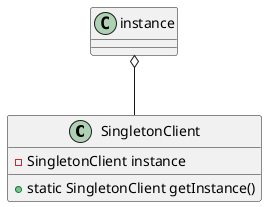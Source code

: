 @startuml

class SingletonClient{
 - SingletonClient instance
 + static SingletonClient getInstance()
}

instance o-- SingletonClient

@enduml